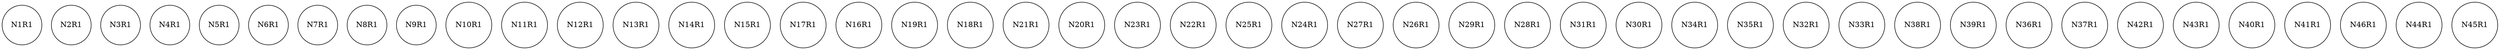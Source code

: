 graph ig {
    node [shape = circle];
    N1R1;
    N2R1;
    N3R1;
    N4R1;
    N5R1;
    N6R1;
    N7R1;
    N8R1;
    N9R1;
    N10R1;
    N11R1;
    N12R1;
    N13R1;
    N14R1;
    N15R1;
    N17R1;
    N16R1;
    N19R1;
    N18R1;
    N21R1;
    N20R1;
    N23R1;
    N22R1;
    N25R1;
    N24R1;
    N27R1;
    N26R1;
    N29R1;
    N28R1;
    N31R1;
    N30R1;
    N34R1;
    N35R1;
    N32R1;
    N33R1;
    N38R1;
    N39R1;
    N36R1;
    N37R1;
    N42R1;
    N43R1;
    N40R1;
    N41R1;
    N46R1;
    N44R1;
    N45R1;
}

